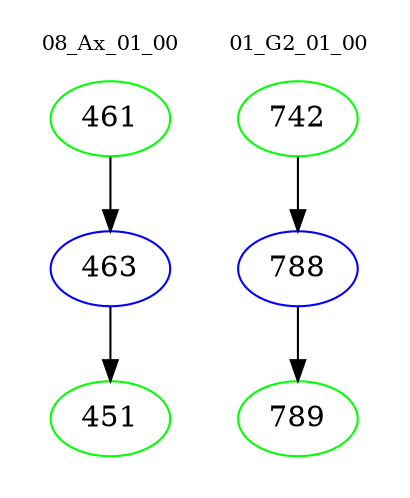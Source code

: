 digraph{
subgraph cluster_0 {
color = white
label = "08_Ax_01_00";
fontsize=10;
T0_461 [label="461", color="green"]
T0_461 -> T0_463 [color="black"]
T0_463 [label="463", color="blue"]
T0_463 -> T0_451 [color="black"]
T0_451 [label="451", color="green"]
}
subgraph cluster_1 {
color = white
label = "01_G2_01_00";
fontsize=10;
T1_742 [label="742", color="green"]
T1_742 -> T1_788 [color="black"]
T1_788 [label="788", color="blue"]
T1_788 -> T1_789 [color="black"]
T1_789 [label="789", color="green"]
}
}
